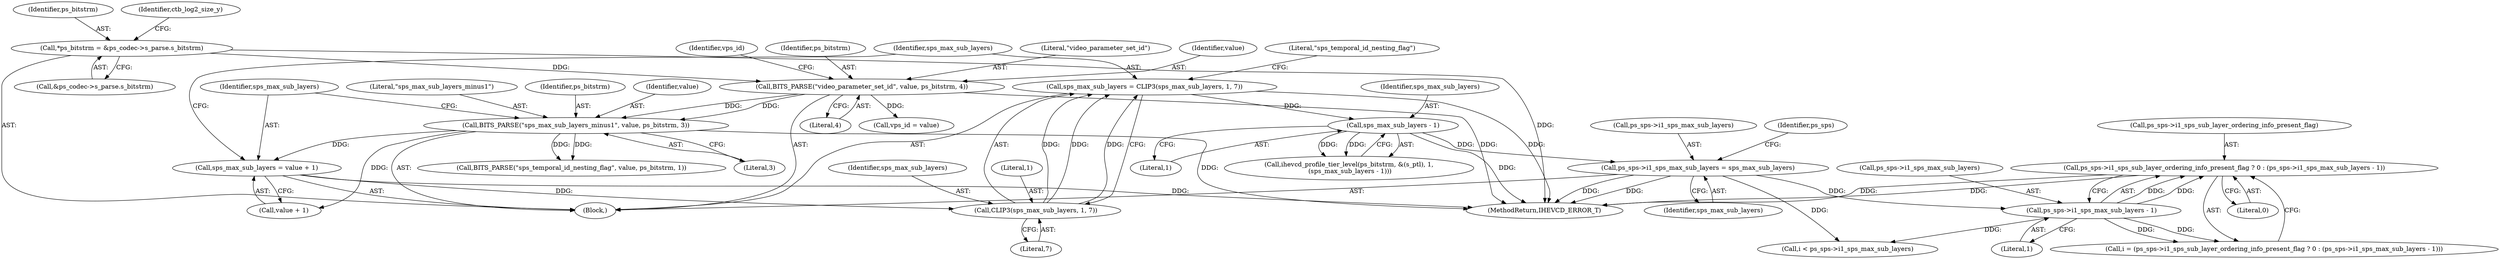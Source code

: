 digraph "0_Android_45c97f878bee15cd97262fe7f57ecea71990fed7@pointer" {
"1000472" [label="(Call,ps_sps->i1_sps_sub_layer_ordering_info_present_flag ? 0 : (ps_sps->i1_sps_max_sub_layers - 1))"];
"1000477" [label="(Call,ps_sps->i1_sps_max_sub_layers - 1)"];
"1000233" [label="(Call,ps_sps->i1_sps_max_sub_layers = sps_max_sub_layers)"];
"1000183" [label="(Call,sps_max_sub_layers - 1)"];
"1000162" [label="(Call,sps_max_sub_layers = CLIP3(sps_max_sub_layers, 1, 7))"];
"1000164" [label="(Call,CLIP3(sps_max_sub_layers, 1, 7))"];
"1000157" [label="(Call,sps_max_sub_layers = value + 1)"];
"1000152" [label="(Call,BITS_PARSE(\"sps_max_sub_layers_minus1\", value, ps_bitstrm, 3))"];
"1000136" [label="(Call,BITS_PARSE(\"video_parameter_set_id\", value, ps_bitstrm, 4))"];
"1000124" [label="(Call,*ps_bitstrm = &ps_codec->s_parse.s_bitstrm)"];
"1000125" [label="(Identifier,ps_bitstrm)"];
"1000164" [label="(Call,CLIP3(sps_max_sub_layers, 1, 7))"];
"1000478" [label="(Call,ps_sps->i1_sps_max_sub_layers)"];
"1000138" [label="(Identifier,value)"];
"1000165" [label="(Identifier,sps_max_sub_layers)"];
"1000159" [label="(Call,value + 1)"];
"1000183" [label="(Call,sps_max_sub_layers - 1)"];
"1000153" [label="(Literal,\"sps_max_sub_layers_minus1\")"];
"1000155" [label="(Identifier,ps_bitstrm)"];
"1000141" [label="(Call,vps_id = value)"];
"1000234" [label="(Call,ps_sps->i1_sps_max_sub_layers)"];
"1000163" [label="(Identifier,sps_max_sub_layers)"];
"1000481" [label="(Literal,1)"];
"1000157" [label="(Call,sps_max_sub_layers = value + 1)"];
"1000156" [label="(Literal,3)"];
"1000483" [label="(Call,i < ps_sps->i1_sps_max_sub_layers)"];
"1000472" [label="(Call,ps_sps->i1_sps_sub_layer_ordering_info_present_flag ? 0 : (ps_sps->i1_sps_max_sub_layers - 1))"];
"1000136" [label="(Call,BITS_PARSE(\"video_parameter_set_id\", value, ps_bitstrm, 4))"];
"1000158" [label="(Identifier,sps_max_sub_layers)"];
"1000152" [label="(Call,BITS_PARSE(\"sps_max_sub_layers_minus1\", value, ps_bitstrm, 3))"];
"1000154" [label="(Identifier,value)"];
"1000470" [label="(Call,i = (ps_sps->i1_sps_sub_layer_ordering_info_present_flag ? 0 : (ps_sps->i1_sps_max_sub_layers - 1)))"];
"1000240" [label="(Identifier,ps_sps)"];
"1000167" [label="(Literal,7)"];
"1000477" [label="(Call,ps_sps->i1_sps_max_sub_layers - 1)"];
"1000126" [label="(Call,&ps_codec->s_parse.s_bitstrm)"];
"1000124" [label="(Call,*ps_bitstrm = &ps_codec->s_parse.s_bitstrm)"];
"1000162" [label="(Call,sps_max_sub_layers = CLIP3(sps_max_sub_layers, 1, 7))"];
"1000184" [label="(Identifier,sps_max_sub_layers)"];
"1000178" [label="(Call,ihevcd_profile_tier_level(ps_bitstrm, &(s_ptl), 1,\n (sps_max_sub_layers - 1)))"];
"1000185" [label="(Literal,1)"];
"1000142" [label="(Identifier,vps_id)"];
"1000169" [label="(Literal,\"sps_temporal_id_nesting_flag\")"];
"1000108" [label="(Block,)"];
"1000140" [label="(Literal,4)"];
"1000233" [label="(Call,ps_sps->i1_sps_max_sub_layers = sps_max_sub_layers)"];
"1000237" [label="(Identifier,sps_max_sub_layers)"];
"1000134" [label="(Identifier,ctb_log2_size_y)"];
"1000476" [label="(Literal,0)"];
"1000473" [label="(Call,ps_sps->i1_sps_sub_layer_ordering_info_present_flag)"];
"1001319" [label="(MethodReturn,IHEVCD_ERROR_T)"];
"1000139" [label="(Identifier,ps_bitstrm)"];
"1000168" [label="(Call,BITS_PARSE(\"sps_temporal_id_nesting_flag\", value, ps_bitstrm, 1))"];
"1000166" [label="(Literal,1)"];
"1000137" [label="(Literal,\"video_parameter_set_id\")"];
"1000472" -> "1000470"  [label="AST: "];
"1000472" -> "1000476"  [label="CFG: "];
"1000472" -> "1000477"  [label="CFG: "];
"1000473" -> "1000472"  [label="AST: "];
"1000476" -> "1000472"  [label="AST: "];
"1000477" -> "1000472"  [label="AST: "];
"1000470" -> "1000472"  [label="CFG: "];
"1000472" -> "1001319"  [label="DDG: "];
"1000472" -> "1001319"  [label="DDG: "];
"1000477" -> "1000472"  [label="DDG: "];
"1000477" -> "1000472"  [label="DDG: "];
"1000477" -> "1000481"  [label="CFG: "];
"1000478" -> "1000477"  [label="AST: "];
"1000481" -> "1000477"  [label="AST: "];
"1000477" -> "1000470"  [label="DDG: "];
"1000477" -> "1000470"  [label="DDG: "];
"1000233" -> "1000477"  [label="DDG: "];
"1000477" -> "1000483"  [label="DDG: "];
"1000233" -> "1000108"  [label="AST: "];
"1000233" -> "1000237"  [label="CFG: "];
"1000234" -> "1000233"  [label="AST: "];
"1000237" -> "1000233"  [label="AST: "];
"1000240" -> "1000233"  [label="CFG: "];
"1000233" -> "1001319"  [label="DDG: "];
"1000233" -> "1001319"  [label="DDG: "];
"1000183" -> "1000233"  [label="DDG: "];
"1000233" -> "1000483"  [label="DDG: "];
"1000183" -> "1000178"  [label="AST: "];
"1000183" -> "1000185"  [label="CFG: "];
"1000184" -> "1000183"  [label="AST: "];
"1000185" -> "1000183"  [label="AST: "];
"1000178" -> "1000183"  [label="CFG: "];
"1000183" -> "1001319"  [label="DDG: "];
"1000183" -> "1000178"  [label="DDG: "];
"1000183" -> "1000178"  [label="DDG: "];
"1000162" -> "1000183"  [label="DDG: "];
"1000162" -> "1000108"  [label="AST: "];
"1000162" -> "1000164"  [label="CFG: "];
"1000163" -> "1000162"  [label="AST: "];
"1000164" -> "1000162"  [label="AST: "];
"1000169" -> "1000162"  [label="CFG: "];
"1000162" -> "1001319"  [label="DDG: "];
"1000164" -> "1000162"  [label="DDG: "];
"1000164" -> "1000162"  [label="DDG: "];
"1000164" -> "1000162"  [label="DDG: "];
"1000164" -> "1000167"  [label="CFG: "];
"1000165" -> "1000164"  [label="AST: "];
"1000166" -> "1000164"  [label="AST: "];
"1000167" -> "1000164"  [label="AST: "];
"1000157" -> "1000164"  [label="DDG: "];
"1000157" -> "1000108"  [label="AST: "];
"1000157" -> "1000159"  [label="CFG: "];
"1000158" -> "1000157"  [label="AST: "];
"1000159" -> "1000157"  [label="AST: "];
"1000163" -> "1000157"  [label="CFG: "];
"1000157" -> "1001319"  [label="DDG: "];
"1000152" -> "1000157"  [label="DDG: "];
"1000152" -> "1000108"  [label="AST: "];
"1000152" -> "1000156"  [label="CFG: "];
"1000153" -> "1000152"  [label="AST: "];
"1000154" -> "1000152"  [label="AST: "];
"1000155" -> "1000152"  [label="AST: "];
"1000156" -> "1000152"  [label="AST: "];
"1000158" -> "1000152"  [label="CFG: "];
"1000152" -> "1001319"  [label="DDG: "];
"1000136" -> "1000152"  [label="DDG: "];
"1000136" -> "1000152"  [label="DDG: "];
"1000152" -> "1000159"  [label="DDG: "];
"1000152" -> "1000168"  [label="DDG: "];
"1000152" -> "1000168"  [label="DDG: "];
"1000136" -> "1000108"  [label="AST: "];
"1000136" -> "1000140"  [label="CFG: "];
"1000137" -> "1000136"  [label="AST: "];
"1000138" -> "1000136"  [label="AST: "];
"1000139" -> "1000136"  [label="AST: "];
"1000140" -> "1000136"  [label="AST: "];
"1000142" -> "1000136"  [label="CFG: "];
"1000136" -> "1001319"  [label="DDG: "];
"1000124" -> "1000136"  [label="DDG: "];
"1000136" -> "1000141"  [label="DDG: "];
"1000124" -> "1000108"  [label="AST: "];
"1000124" -> "1000126"  [label="CFG: "];
"1000125" -> "1000124"  [label="AST: "];
"1000126" -> "1000124"  [label="AST: "];
"1000134" -> "1000124"  [label="CFG: "];
"1000124" -> "1001319"  [label="DDG: "];
}
